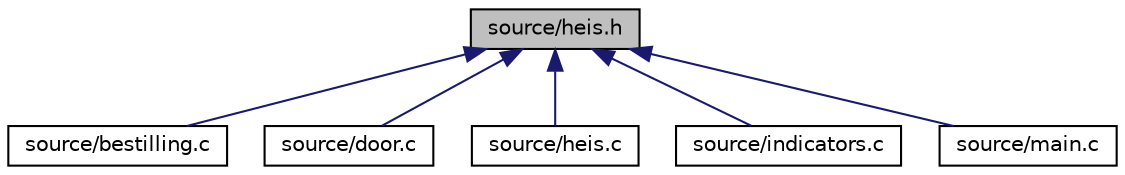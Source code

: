 digraph "source/heis.h"
{
 // LATEX_PDF_SIZE
  edge [fontname="Helvetica",fontsize="10",labelfontname="Helvetica",labelfontsize="10"];
  node [fontname="Helvetica",fontsize="10",shape=record];
  Node1 [label="source/heis.h",height=0.2,width=0.4,color="black", fillcolor="grey75", style="filled", fontcolor="black",tooltip="This module contains functions that give instructions to the elevator and control at which state the ..."];
  Node1 -> Node2 [dir="back",color="midnightblue",fontsize="10",style="solid"];
  Node2 [label="source/bestilling.c",height=0.2,width=0.4,color="black", fillcolor="white", style="filled",URL="$bestilling_8c_source.html",tooltip=" "];
  Node1 -> Node3 [dir="back",color="midnightblue",fontsize="10",style="solid"];
  Node3 [label="source/door.c",height=0.2,width=0.4,color="black", fillcolor="white", style="filled",URL="$door_8c_source.html",tooltip=" "];
  Node1 -> Node4 [dir="back",color="midnightblue",fontsize="10",style="solid"];
  Node4 [label="source/heis.c",height=0.2,width=0.4,color="black", fillcolor="white", style="filled",URL="$heis_8c_source.html",tooltip=" "];
  Node1 -> Node5 [dir="back",color="midnightblue",fontsize="10",style="solid"];
  Node5 [label="source/indicators.c",height=0.2,width=0.4,color="black", fillcolor="white", style="filled",URL="$indicators_8c_source.html",tooltip=" "];
  Node1 -> Node6 [dir="back",color="midnightblue",fontsize="10",style="solid"];
  Node6 [label="source/main.c",height=0.2,width=0.4,color="black", fillcolor="white", style="filled",URL="$main_8c_source.html",tooltip=" "];
}
